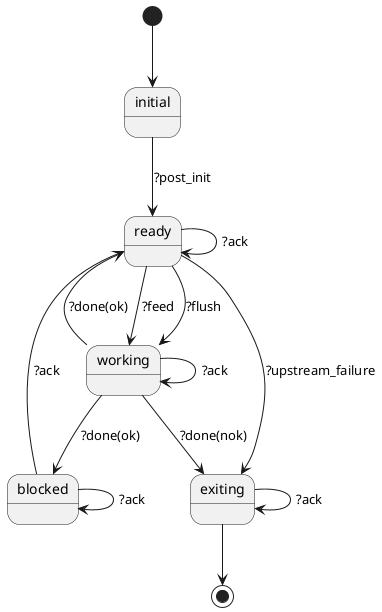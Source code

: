 @startuml


[*] --> initial

initial --> ready : ?post_init

ready --> working : ?feed
ready --> ready : ?ack

working --> ready : ?done(ok)
working --> blocked : ?done(ok)
working --> working : ?ack

blocked --> blocked : ?ack
blocked --> ready : ?ack

ready --> working : ?flush

ready -down-> exiting : ?upstream_failure

exiting --> exiting : ?ack
working --> exiting : ?done(nok)

exiting --> [*]

@enduml

